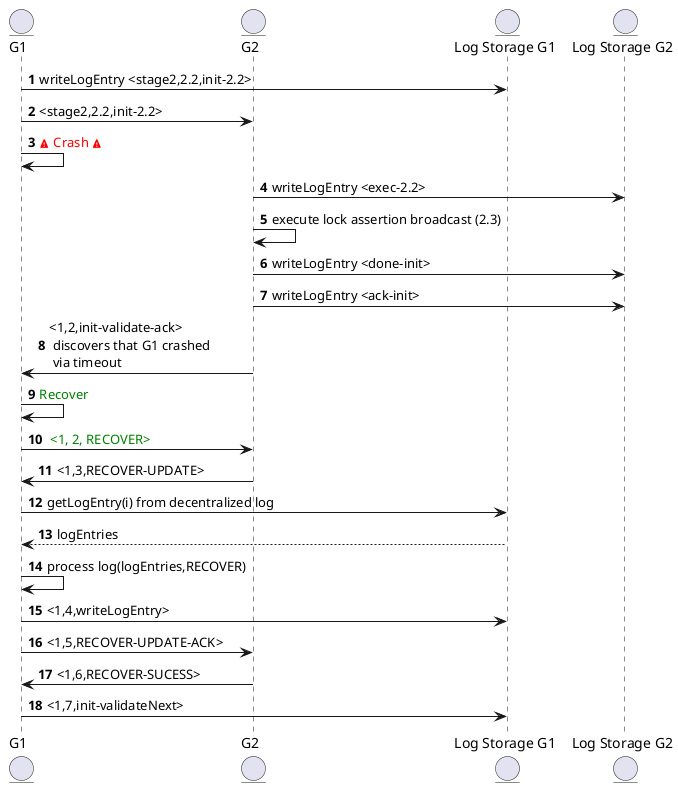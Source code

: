 @startuml

entity "G1" as sg
entity "G2" as rg
entity "Log Storage G1" as log
entity "Log Storage G2" as log2
autonumber

sg->log: writeLogEntry <stage2,2.2,init-2.2>

sg->rg: <stage2,2.2,init-2.2>


sg->sg: <color:red><&warning> Crash <&warning>

      rg->log2: writeLogEntry <exec-2.2>
          rg->rg: execute lock assertion broadcast (2.3)
          rg->log2: writeLogEntry <done-init>
          rg->log2: writeLogEntry <ack-init>
rg->sg: <1,2,init-validate-ack> \n discovers that G1 crashed \n via timeout
sg->sg: <color:green>Recover
sg->rg: <color:green> <1, 2, RECOVER>


    rg->sg: <1,3,RECOVER-UPDATE>
sg->log: getLogEntry(i) from decentralized log
    return  logEntries
sg->sg:  process log(logEntries,RECOVER)
sg->log: <1,4,writeLogEntry>

sg->rg: <1,5,RECOVER-UPDATE-ACK>
rg -> sg: <1,6,RECOVER-SUCESS>
sg->log: <1,7,init-validateNext>


@enduml